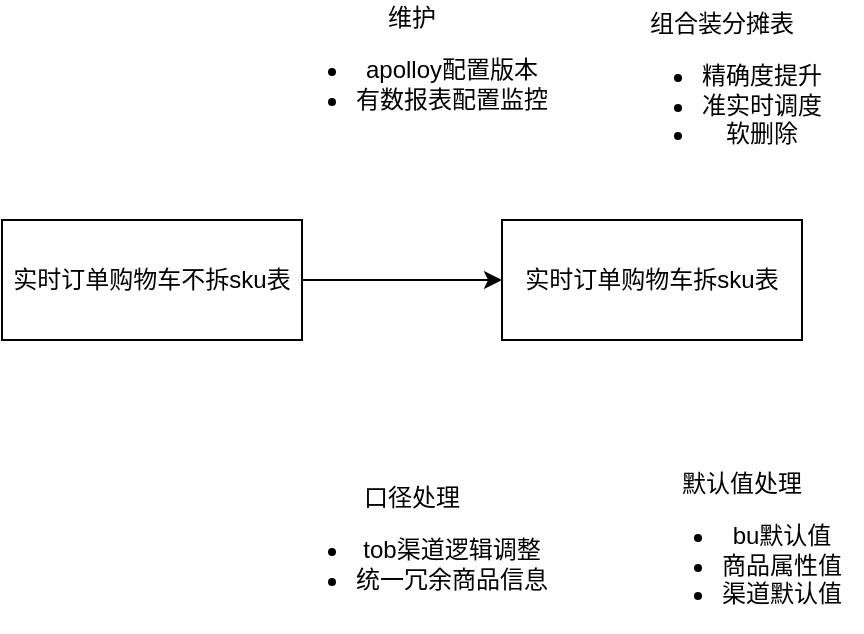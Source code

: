 <mxfile version="22.1.11" type="github">
  <diagram name="第 1 页" id="_Ai7vvlEYbXwGka6gXX4">
    <mxGraphModel dx="1624" dy="473" grid="1" gridSize="10" guides="1" tooltips="1" connect="1" arrows="1" fold="1" page="1" pageScale="1" pageWidth="827" pageHeight="1169" math="0" shadow="0">
      <root>
        <mxCell id="0" />
        <mxCell id="1" parent="0" />
        <mxCell id="gj5sXCmEHE9GCF9gbkwT-8" style="edgeStyle=orthogonalEdgeStyle;rounded=0;orthogonalLoop=1;jettySize=auto;html=1;exitX=1;exitY=0.5;exitDx=0;exitDy=0;entryX=0;entryY=0.5;entryDx=0;entryDy=0;" edge="1" parent="1" source="gj5sXCmEHE9GCF9gbkwT-1" target="gj5sXCmEHE9GCF9gbkwT-7">
          <mxGeometry relative="1" as="geometry" />
        </mxCell>
        <mxCell id="gj5sXCmEHE9GCF9gbkwT-1" value="实时订单购物车不拆sku表" style="rounded=0;whiteSpace=wrap;html=1;" vertex="1" parent="1">
          <mxGeometry x="-180" y="340" width="150" height="60" as="geometry" />
        </mxCell>
        <mxCell id="gj5sXCmEHE9GCF9gbkwT-2" value="默认值处理&lt;br&gt;&lt;ul&gt;&lt;li&gt;bu默认值&lt;/li&gt;&lt;li&gt;商品属性值&lt;/li&gt;&lt;li&gt;渠道默认值&lt;/li&gt;&lt;/ul&gt;" style="text;html=1;strokeColor=none;fillColor=none;align=center;verticalAlign=middle;whiteSpace=wrap;rounded=0;" vertex="1" parent="1">
          <mxGeometry x="130" y="490" width="120" height="30" as="geometry" />
        </mxCell>
        <mxCell id="gj5sXCmEHE9GCF9gbkwT-3" value="组合装分摊表&lt;br&gt;&lt;ul&gt;&lt;li&gt;精确度提升&lt;/li&gt;&lt;li&gt;准实时调度&lt;/li&gt;&lt;li&gt;软删除&lt;/li&gt;&lt;/ul&gt;" style="text;html=1;strokeColor=none;fillColor=none;align=center;verticalAlign=middle;whiteSpace=wrap;rounded=0;" vertex="1" parent="1">
          <mxGeometry x="110" y="230" width="140" height="90" as="geometry" />
        </mxCell>
        <mxCell id="gj5sXCmEHE9GCF9gbkwT-5" value="口径处理&lt;br&gt;&lt;ul&gt;&lt;li&gt;tob渠道逻辑调整&lt;/li&gt;&lt;li&gt;统一冗余商品信息&lt;/li&gt;&lt;/ul&gt;" style="text;html=1;strokeColor=none;fillColor=none;align=center;verticalAlign=middle;whiteSpace=wrap;rounded=0;" vertex="1" parent="1">
          <mxGeometry x="-50" y="490" width="150" height="30" as="geometry" />
        </mxCell>
        <mxCell id="gj5sXCmEHE9GCF9gbkwT-6" value="维护&lt;br&gt;&lt;ul&gt;&lt;li&gt;apolloy配置版本&lt;/li&gt;&lt;li&gt;有数报表配置监控&lt;/li&gt;&lt;/ul&gt;" style="text;html=1;strokeColor=none;fillColor=none;align=center;verticalAlign=middle;whiteSpace=wrap;rounded=0;" vertex="1" parent="1">
          <mxGeometry x="-50" y="250" width="150" height="30" as="geometry" />
        </mxCell>
        <mxCell id="gj5sXCmEHE9GCF9gbkwT-7" value="实时订单购物车拆sku表" style="rounded=0;whiteSpace=wrap;html=1;" vertex="1" parent="1">
          <mxGeometry x="70" y="340" width="150" height="60" as="geometry" />
        </mxCell>
      </root>
    </mxGraphModel>
  </diagram>
</mxfile>

